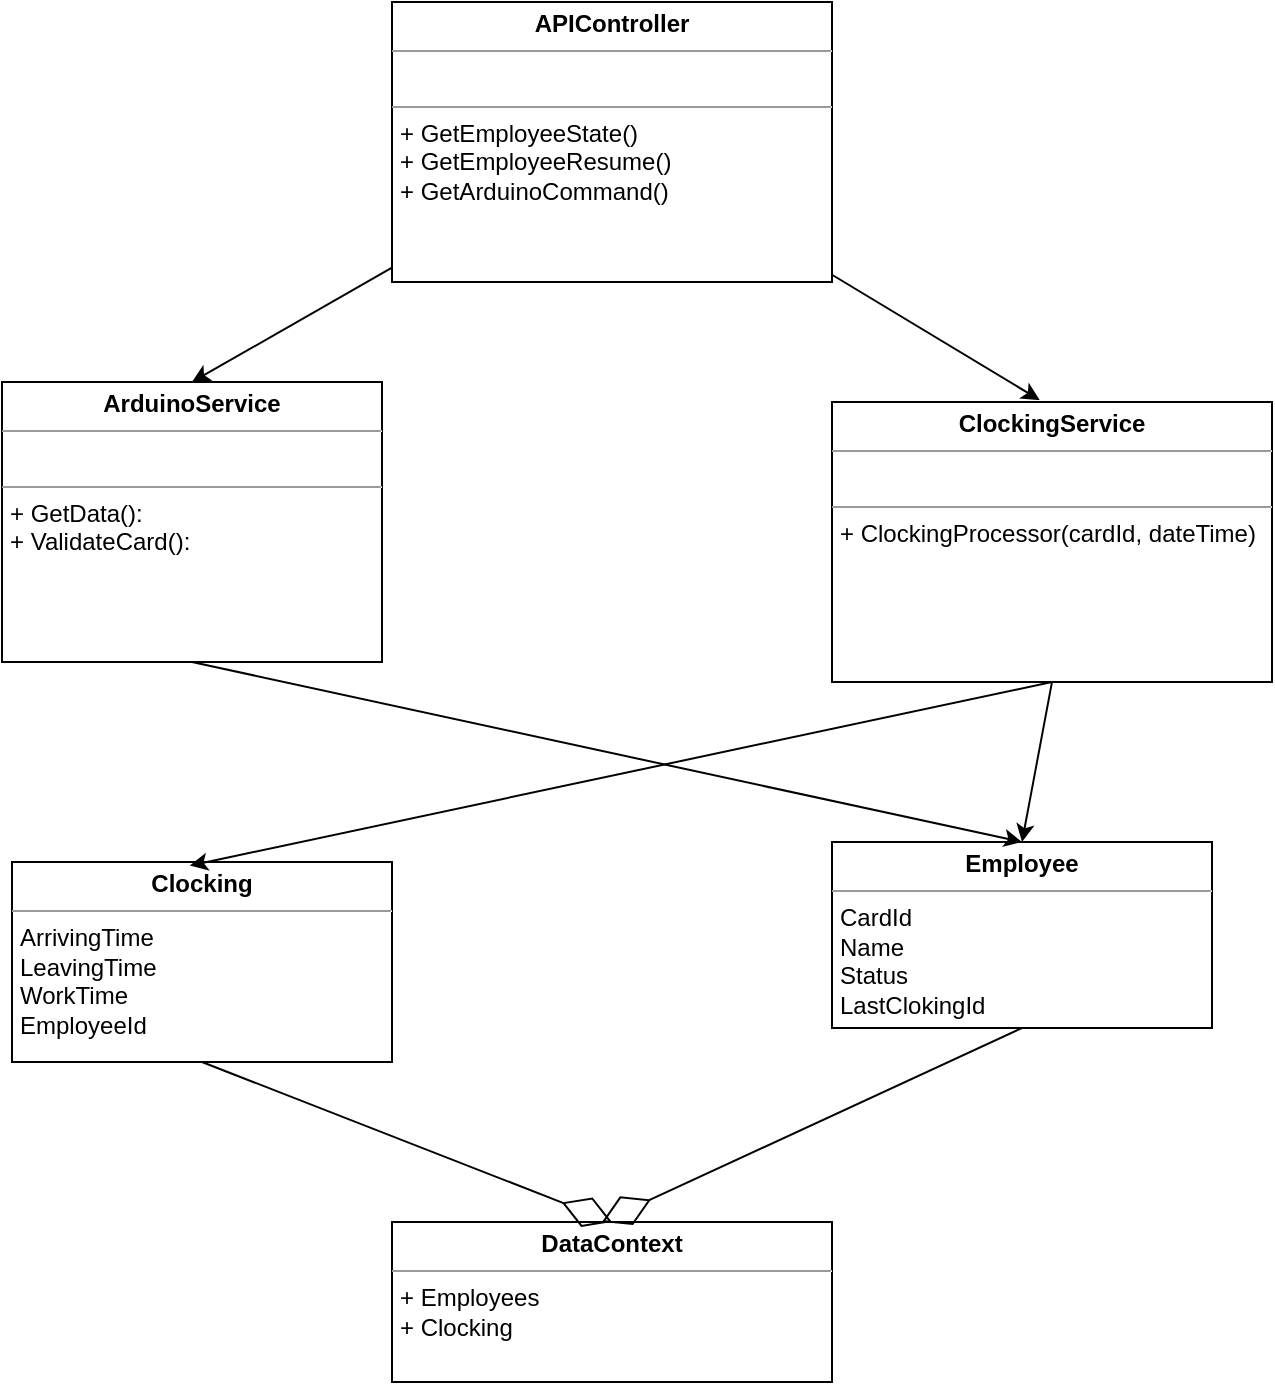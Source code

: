 <mxfile version="22.1.17" type="device">
  <diagram name="Page-1" id="c4acf3e9-155e-7222-9cf6-157b1a14988f">
    <mxGraphModel dx="1050" dy="565" grid="1" gridSize="10" guides="1" tooltips="1" connect="1" arrows="1" fold="1" page="1" pageScale="1" pageWidth="850" pageHeight="1100" background="none" math="0" shadow="0">
      <root>
        <mxCell id="0" />
        <mxCell id="1" parent="0" />
        <mxCell id="5d2195bd80daf111-18" value="&lt;p style=&quot;margin:0px;margin-top:4px;text-align:center;&quot;&gt;&lt;b&gt;Employee&lt;/b&gt;&lt;/p&gt;&lt;hr size=&quot;1&quot;&gt;&lt;p style=&quot;margin:0px;margin-left:4px;&quot;&gt;CardId&lt;/p&gt;&lt;p style=&quot;margin:0px;margin-left:4px;&quot;&gt;Name&lt;/p&gt;&lt;p style=&quot;margin:0px;margin-left:4px;&quot;&gt;Status&lt;/p&gt;&lt;p style=&quot;margin:0px;margin-left:4px;&quot;&gt;LastClokingId&lt;/p&gt;&lt;p style=&quot;margin:0px;margin-left:4px;&quot;&gt;&lt;br&gt;&lt;/p&gt;" style="verticalAlign=top;align=left;overflow=fill;fontSize=12;fontFamily=Helvetica;html=1;rounded=0;shadow=0;comic=0;labelBackgroundColor=none;strokeWidth=1" parent="1" vertex="1">
          <mxGeometry x="535" y="470" width="190" height="93" as="geometry" />
        </mxCell>
        <mxCell id="kI_VP2UioVktLWz5t-fP-2" value="&lt;p style=&quot;margin:0px;margin-top:4px;text-align:center;&quot;&gt;&lt;b&gt;Clocking&lt;/b&gt;&lt;/p&gt;&lt;hr size=&quot;1&quot;&gt;&lt;p style=&quot;margin:0px;margin-left:4px;&quot;&gt;ArrivingTime&lt;/p&gt;&lt;p style=&quot;margin:0px;margin-left:4px;&quot;&gt;LeavingTime&lt;/p&gt;&lt;p style=&quot;margin:0px;margin-left:4px;&quot;&gt;WorkTime&lt;/p&gt;&lt;p style=&quot;margin:0px;margin-left:4px;&quot;&gt;EmployeeId&lt;/p&gt;&lt;p style=&quot;margin:0px;margin-left:4px;&quot;&gt;&lt;br&gt;&lt;/p&gt;" style="verticalAlign=top;align=left;overflow=fill;fontSize=12;fontFamily=Helvetica;html=1;rounded=0;shadow=0;comic=0;labelBackgroundColor=none;strokeWidth=1" vertex="1" parent="1">
          <mxGeometry x="125" y="480" width="190" height="100" as="geometry" />
        </mxCell>
        <mxCell id="kI_VP2UioVktLWz5t-fP-4" value="&lt;p style=&quot;margin:0px;margin-top:4px;text-align:center;&quot;&gt;&lt;b&gt;ArduinoService&lt;/b&gt;&lt;/p&gt;&lt;hr size=&quot;1&quot;&gt;&lt;p style=&quot;margin:0px;margin-left:4px;&quot;&gt;&lt;br&gt;&lt;/p&gt;&lt;hr size=&quot;1&quot;&gt;&lt;p style=&quot;margin:0px;margin-left:4px;&quot;&gt;+ GetData():&amp;nbsp;&lt;/p&gt;&lt;p style=&quot;margin:0px;margin-left:4px;&quot;&gt;+ ValidateCard():&lt;/p&gt;" style="verticalAlign=top;align=left;overflow=fill;fontSize=12;fontFamily=Helvetica;html=1;rounded=0;shadow=0;comic=0;labelBackgroundColor=none;strokeWidth=1" vertex="1" parent="1">
          <mxGeometry x="120" y="240" width="190" height="140" as="geometry" />
        </mxCell>
        <mxCell id="kI_VP2UioVktLWz5t-fP-5" value="&lt;p style=&quot;margin:0px;margin-top:4px;text-align:center;&quot;&gt;&lt;b&gt;ClockingService&lt;/b&gt;&lt;/p&gt;&lt;hr size=&quot;1&quot;&gt;&lt;p style=&quot;margin:0px;margin-left:4px;&quot;&gt;&lt;br&gt;&lt;/p&gt;&lt;hr size=&quot;1&quot;&gt;&lt;p style=&quot;margin:0px;margin-left:4px;&quot;&gt;+ ClockingProcessor(cardId, dateTime)&lt;/p&gt;" style="verticalAlign=top;align=left;overflow=fill;fontSize=12;fontFamily=Helvetica;html=1;rounded=0;shadow=0;comic=0;labelBackgroundColor=none;strokeWidth=1" vertex="1" parent="1">
          <mxGeometry x="535" y="250" width="220" height="140" as="geometry" />
        </mxCell>
        <mxCell id="kI_VP2UioVktLWz5t-fP-9" value="&lt;p style=&quot;margin:0px;margin-top:4px;text-align:center;&quot;&gt;&lt;b&gt;DataContext&lt;/b&gt;&lt;/p&gt;&lt;hr size=&quot;1&quot;&gt;&lt;p style=&quot;margin:0px;margin-left:4px;&quot;&gt;+ Employees&lt;/p&gt;&lt;p style=&quot;margin:0px;margin-left:4px;&quot;&gt;+ Clocking&lt;/p&gt;&lt;p style=&quot;margin:0px;margin-left:4px;&quot;&gt;&lt;br&gt;&lt;/p&gt;" style="verticalAlign=top;align=left;overflow=fill;fontSize=12;fontFamily=Helvetica;html=1;rounded=0;shadow=0;comic=0;labelBackgroundColor=none;strokeWidth=1" vertex="1" parent="1">
          <mxGeometry x="315" y="660" width="220" height="80" as="geometry" />
        </mxCell>
        <mxCell id="kI_VP2UioVktLWz5t-fP-10" value="&lt;p style=&quot;margin:0px;margin-top:4px;text-align:center;&quot;&gt;&lt;b&gt;APIController&lt;/b&gt;&lt;/p&gt;&lt;hr size=&quot;1&quot;&gt;&lt;p style=&quot;margin:0px;margin-left:4px;&quot;&gt;&lt;br&gt;&lt;/p&gt;&lt;hr size=&quot;1&quot;&gt;&lt;p style=&quot;margin:0px;margin-left:4px;&quot;&gt;+ GetEmployeeState()&lt;/p&gt;&lt;p style=&quot;margin:0px;margin-left:4px;&quot;&gt;+ GetEmployeeResume()&lt;/p&gt;&lt;p style=&quot;margin:0px;margin-left:4px;&quot;&gt;+ GetArduinoCommand()&lt;/p&gt;" style="verticalAlign=top;align=left;overflow=fill;fontSize=12;fontFamily=Helvetica;html=1;rounded=0;shadow=0;comic=0;labelBackgroundColor=none;strokeWidth=1" vertex="1" parent="1">
          <mxGeometry x="315" y="50" width="220" height="140" as="geometry" />
        </mxCell>
        <mxCell id="kI_VP2UioVktLWz5t-fP-11" value="" style="endArrow=classic;html=1;rounded=0;entryX=0.5;entryY=0;entryDx=0;entryDy=0;" edge="1" parent="1" source="kI_VP2UioVktLWz5t-fP-10" target="kI_VP2UioVktLWz5t-fP-4">
          <mxGeometry width="50" height="50" relative="1" as="geometry">
            <mxPoint x="310" y="190" as="sourcePoint" />
            <mxPoint x="450" y="300" as="targetPoint" />
          </mxGeometry>
        </mxCell>
        <mxCell id="kI_VP2UioVktLWz5t-fP-13" value="" style="endArrow=classic;html=1;rounded=0;entryX=0.472;entryY=-0.007;entryDx=0;entryDy=0;entryPerimeter=0;" edge="1" parent="1" source="kI_VP2UioVktLWz5t-fP-10" target="kI_VP2UioVktLWz5t-fP-5">
          <mxGeometry width="50" height="50" relative="1" as="geometry">
            <mxPoint x="325" y="130" as="sourcePoint" />
            <mxPoint x="225" y="250" as="targetPoint" />
          </mxGeometry>
        </mxCell>
        <mxCell id="kI_VP2UioVktLWz5t-fP-14" value="" style="endArrow=classic;html=1;rounded=0;exitX=0.5;exitY=1;exitDx=0;exitDy=0;entryX=0.468;entryY=0.018;entryDx=0;entryDy=0;entryPerimeter=0;" edge="1" parent="1" source="kI_VP2UioVktLWz5t-fP-5" target="kI_VP2UioVktLWz5t-fP-2">
          <mxGeometry width="50" height="50" relative="1" as="geometry">
            <mxPoint x="335" y="140" as="sourcePoint" />
            <mxPoint x="235" y="260" as="targetPoint" />
          </mxGeometry>
        </mxCell>
        <mxCell id="kI_VP2UioVktLWz5t-fP-15" value="" style="endArrow=classic;html=1;rounded=0;exitX=0.5;exitY=1;exitDx=0;exitDy=0;entryX=0.5;entryY=0;entryDx=0;entryDy=0;" edge="1" parent="1" source="kI_VP2UioVktLWz5t-fP-5" target="5d2195bd80daf111-18">
          <mxGeometry width="50" height="50" relative="1" as="geometry">
            <mxPoint x="345" y="150" as="sourcePoint" />
            <mxPoint x="245" y="270" as="targetPoint" />
          </mxGeometry>
        </mxCell>
        <mxCell id="kI_VP2UioVktLWz5t-fP-16" value="" style="endArrow=classic;html=1;rounded=0;exitX=0.5;exitY=1;exitDx=0;exitDy=0;entryX=0.5;entryY=0;entryDx=0;entryDy=0;" edge="1" parent="1" source="kI_VP2UioVktLWz5t-fP-4" target="5d2195bd80daf111-18">
          <mxGeometry width="50" height="50" relative="1" as="geometry">
            <mxPoint x="355" y="160" as="sourcePoint" />
            <mxPoint x="255" y="280" as="targetPoint" />
          </mxGeometry>
        </mxCell>
        <mxCell id="kI_VP2UioVktLWz5t-fP-17" value="" style="endArrow=diamondThin;endFill=0;endSize=24;html=1;rounded=0;exitX=0.5;exitY=1;exitDx=0;exitDy=0;entryX=0.5;entryY=0;entryDx=0;entryDy=0;" edge="1" parent="1" source="kI_VP2UioVktLWz5t-fP-2" target="kI_VP2UioVktLWz5t-fP-9">
          <mxGeometry width="160" relative="1" as="geometry">
            <mxPoint x="340" y="730" as="sourcePoint" />
            <mxPoint x="500" y="730" as="targetPoint" />
          </mxGeometry>
        </mxCell>
        <mxCell id="kI_VP2UioVktLWz5t-fP-19" value="" style="endArrow=diamondThin;endFill=0;endSize=24;html=1;rounded=0;exitX=0.5;exitY=1;exitDx=0;exitDy=0;" edge="1" parent="1" source="5d2195bd80daf111-18">
          <mxGeometry width="160" relative="1" as="geometry">
            <mxPoint x="230" y="590" as="sourcePoint" />
            <mxPoint x="420" y="660" as="targetPoint" />
          </mxGeometry>
        </mxCell>
      </root>
    </mxGraphModel>
  </diagram>
</mxfile>
